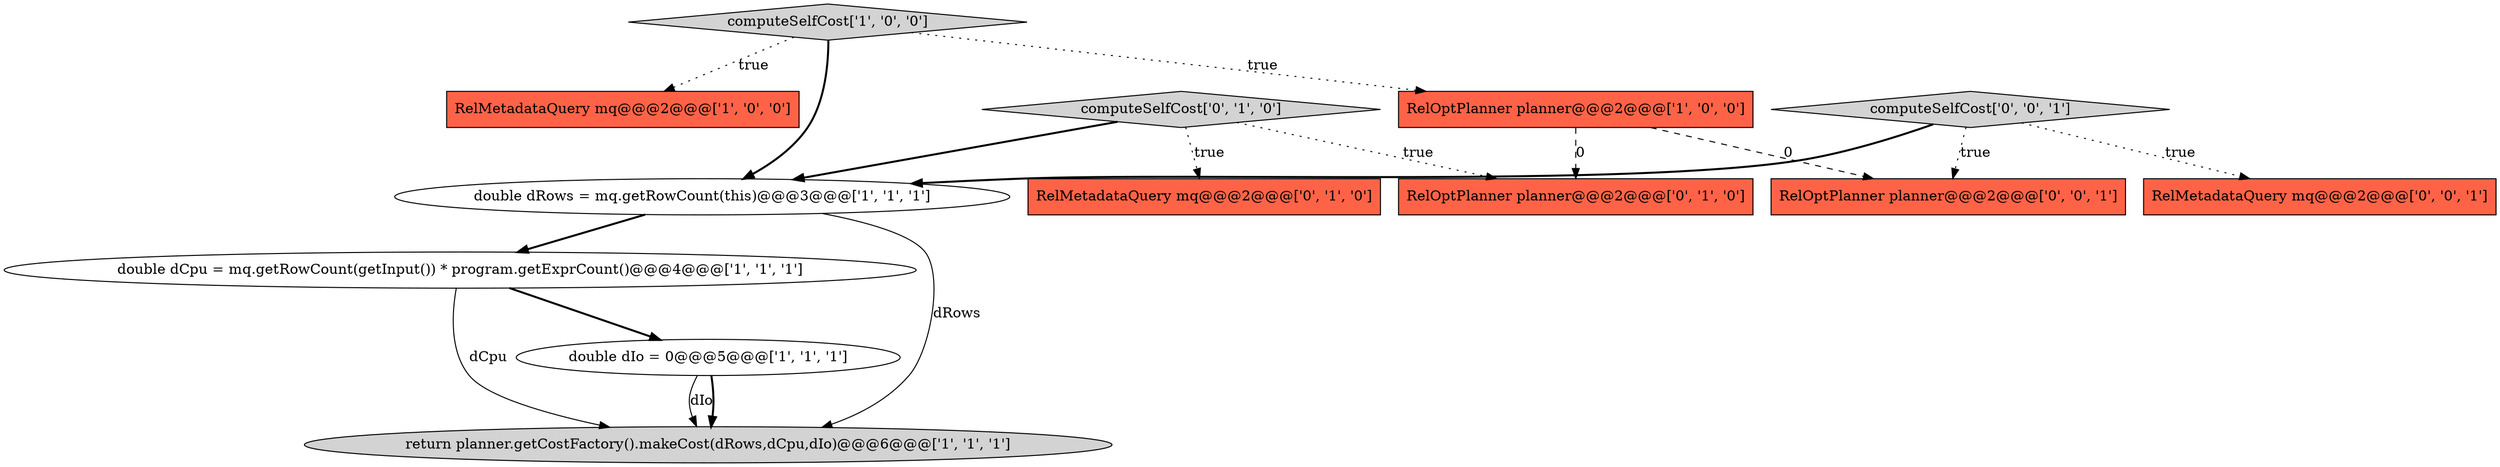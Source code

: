 digraph {
0 [style = filled, label = "RelMetadataQuery mq@@@2@@@['1', '0', '0']", fillcolor = tomato, shape = box image = "AAA0AAABBB1BBB"];
1 [style = filled, label = "computeSelfCost['1', '0', '0']", fillcolor = lightgray, shape = diamond image = "AAA0AAABBB1BBB"];
2 [style = filled, label = "double dCpu = mq.getRowCount(getInput()) * program.getExprCount()@@@4@@@['1', '1', '1']", fillcolor = white, shape = ellipse image = "AAA0AAABBB1BBB"];
3 [style = filled, label = "double dRows = mq.getRowCount(this)@@@3@@@['1', '1', '1']", fillcolor = white, shape = ellipse image = "AAA0AAABBB1BBB"];
8 [style = filled, label = "computeSelfCost['0', '1', '0']", fillcolor = lightgray, shape = diamond image = "AAA0AAABBB2BBB"];
7 [style = filled, label = "RelMetadataQuery mq@@@2@@@['0', '1', '0']", fillcolor = tomato, shape = box image = "AAA0AAABBB2BBB"];
11 [style = filled, label = "RelMetadataQuery mq@@@2@@@['0', '0', '1']", fillcolor = tomato, shape = box image = "AAA0AAABBB3BBB"];
5 [style = filled, label = "return planner.getCostFactory().makeCost(dRows,dCpu,dIo)@@@6@@@['1', '1', '1']", fillcolor = lightgray, shape = ellipse image = "AAA0AAABBB1BBB"];
12 [style = filled, label = "RelOptPlanner planner@@@2@@@['0', '0', '1']", fillcolor = tomato, shape = box image = "AAA0AAABBB3BBB"];
4 [style = filled, label = "double dIo = 0@@@5@@@['1', '1', '1']", fillcolor = white, shape = ellipse image = "AAA0AAABBB1BBB"];
10 [style = filled, label = "computeSelfCost['0', '0', '1']", fillcolor = lightgray, shape = diamond image = "AAA0AAABBB3BBB"];
6 [style = filled, label = "RelOptPlanner planner@@@2@@@['1', '0', '0']", fillcolor = tomato, shape = box image = "AAA1AAABBB1BBB"];
9 [style = filled, label = "RelOptPlanner planner@@@2@@@['0', '1', '0']", fillcolor = tomato, shape = box image = "AAA1AAABBB2BBB"];
1->3 [style = bold, label=""];
1->6 [style = dotted, label="true"];
10->3 [style = bold, label=""];
8->7 [style = dotted, label="true"];
10->12 [style = dotted, label="true"];
1->0 [style = dotted, label="true"];
8->9 [style = dotted, label="true"];
3->2 [style = bold, label=""];
6->9 [style = dashed, label="0"];
3->5 [style = solid, label="dRows"];
4->5 [style = solid, label="dIo"];
2->4 [style = bold, label=""];
4->5 [style = bold, label=""];
10->11 [style = dotted, label="true"];
2->5 [style = solid, label="dCpu"];
8->3 [style = bold, label=""];
6->12 [style = dashed, label="0"];
}
